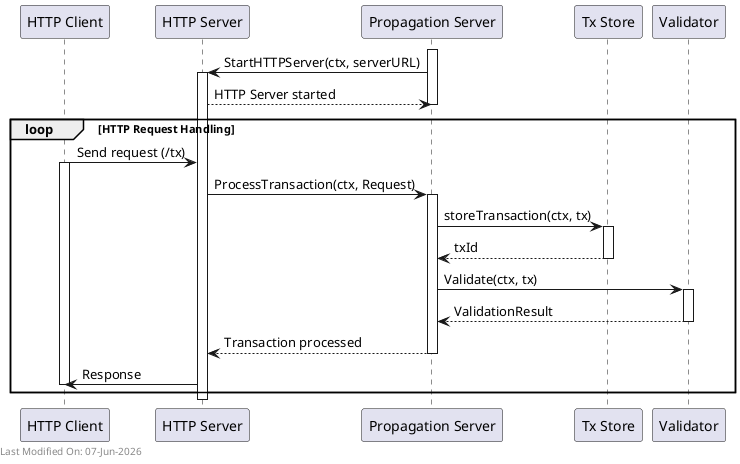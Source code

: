 @startuml

participant "HTTP Client" as Client
participant "HTTP Server" as HTTP
participant "Propagation Server" as Server
participant "Tx Store" as TxStore
participant "Validator" as ValidationService

activate Server


Server -> HTTP: StartHTTPServer(ctx, serverURL)
activate HTTP
HTTP --> Server: HTTP Server started
deactivate Server

loop HTTP Request Handling
    Client -> HTTP: Send request (/tx)
    activate Client
    HTTP -> Server: ProcessTransaction(ctx, Request)
    activate Server
    Server -> TxStore: storeTransaction(ctx, tx)
    activate TxStore
    TxStore --> Server: txId
    deactivate TxStore
    Server -> ValidationService: Validate(ctx, tx)
    activate ValidationService
    ValidationService --> Server: ValidationResult
    deactivate ValidationService
    Server --> HTTP: Transaction processed
    deactivate Server
    HTTP -> Client: Response
    deactivate Client
end

deactivate HTTP

left footer Last Modified On: %date("dd-MMM-yyyy")

@enduml
